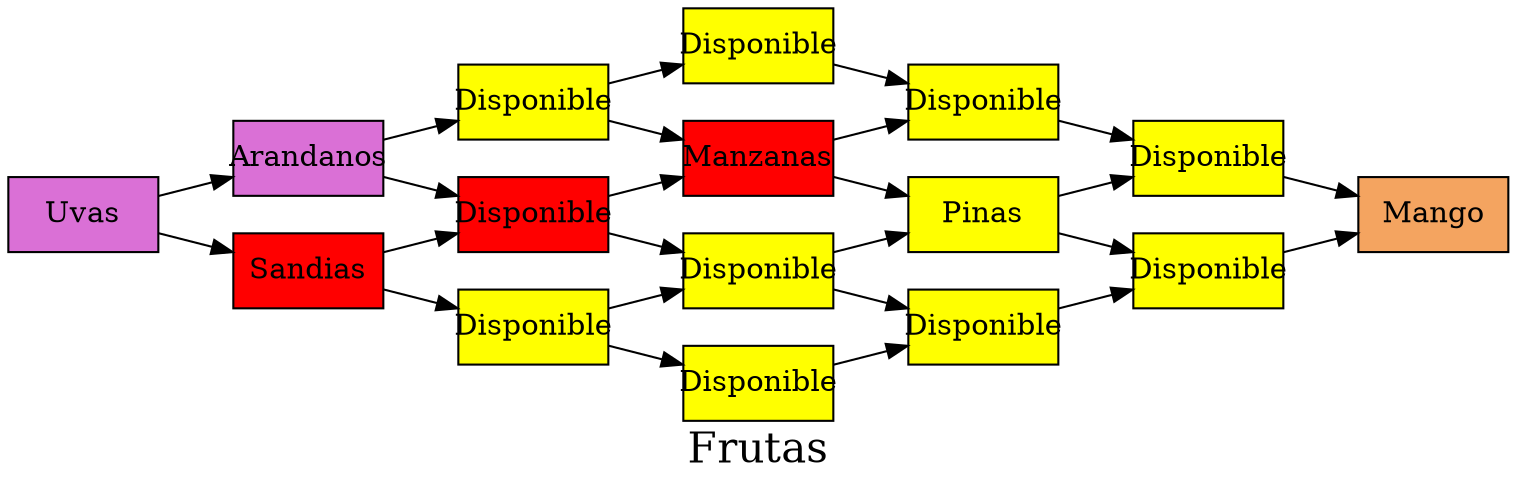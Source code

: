 digraph Ruta {
	node [color=black fillcolor=orchid fixedsize=true shape=box style=filled width=1]
	"nodo(0, 0)" [label=Uvas]
	node [color=black fillcolor=orchid fixedsize=true shape=box style=filled width=1]
	"nodo(0, 1)" [label=Arandanos]
	node [color=black fillcolor=yellow fixedsize=true shape=box style=filled width=1]
	"nodo(0, 2)" [label=Disponible]
	node [color=black fillcolor=yellow fixedsize=true shape=box style=filled width=1]
	"nodo(0, 3)" [label=Disponible]
	node [color=black fillcolor=red fixedsize=true shape=box style=filled width=1]
	"nodo(1, 0)" [label=Sandias]
	node [color=black fillcolor=red fixedsize=true shape=box style=filled width=1]
	"nodo(1, 1)" [label=Disponible]
	node [color=black fillcolor=red fixedsize=true shape=box style=filled width=1]
	"nodo(1, 2)" [label=Manzanas]
	node [color=black fillcolor=yellow fixedsize=true shape=box style=filled width=1]
	"nodo(1, 3)" [label=Disponible]
	node [color=black fillcolor=yellow fixedsize=true shape=box style=filled width=1]
	"nodo(2, 0)" [label=Disponible]
	node [color=black fillcolor=yellow fixedsize=true shape=box style=filled width=1]
	"nodo(2, 1)" [label=Disponible]
	node [color=black fillcolor=yellow fixedsize=true shape=box style=filled width=1]
	"nodo(2, 2)" [label=Pinas]
	node [color=black fillcolor=yellow fixedsize=true shape=box style=filled width=1]
	"nodo(2, 3)" [label=Disponible]
	node [color=black fillcolor=yellow fixedsize=true shape=box style=filled width=1]
	"nodo(3, 0)" [label=Disponible]
	node [color=black fillcolor=yellow fixedsize=true shape=box style=filled width=1]
	"nodo(3, 1)" [label=Disponible]
	node [color=black fillcolor=yellow fixedsize=true shape=box style=filled width=1]
	"nodo(3, 2)" [label=Disponible]
	node [color=black fillcolor=sandybrown fixedsize=true shape=box style=filled width=1]
	"nodo(3, 3)" [label=Mango]
	"nodo(0, 0)" -> "nodo(1, 0)"
	"nodo(0, 0)" -> "nodo(0, 1)"
	"nodo(0, 1)" -> "nodo(1, 1)"
	"nodo(0, 1)" -> "nodo(0, 2)"
	"nodo(0, 2)" -> "nodo(1, 2)"
	"nodo(0, 2)" -> "nodo(0, 3)"
	"nodo(0, 3)" -> "nodo(1, 3)"
	"nodo(1, 0)" -> "nodo(2, 0)"
	"nodo(1, 0)" -> "nodo(1, 1)"
	"nodo(1, 1)" -> "nodo(2, 1)"
	"nodo(1, 1)" -> "nodo(1, 2)"
	"nodo(1, 2)" -> "nodo(2, 2)"
	"nodo(1, 2)" -> "nodo(1, 3)"
	"nodo(1, 3)" -> "nodo(2, 3)"
	"nodo(2, 0)" -> "nodo(3, 0)"
	"nodo(2, 0)" -> "nodo(2, 1)"
	"nodo(2, 1)" -> "nodo(3, 1)"
	"nodo(2, 1)" -> "nodo(2, 2)"
	"nodo(2, 2)" -> "nodo(3, 2)"
	"nodo(2, 2)" -> "nodo(2, 3)"
	"nodo(2, 3)" -> "nodo(3, 3)"
	"nodo(3, 0)" -> "nodo(3, 1)"
	"nodo(3, 1)" -> "nodo(3, 2)"
	"nodo(3, 2)" -> "nodo(3, 3)"
	overlap=false
	label=Frutas
	fontsize=20
	rankdir=LR
}
